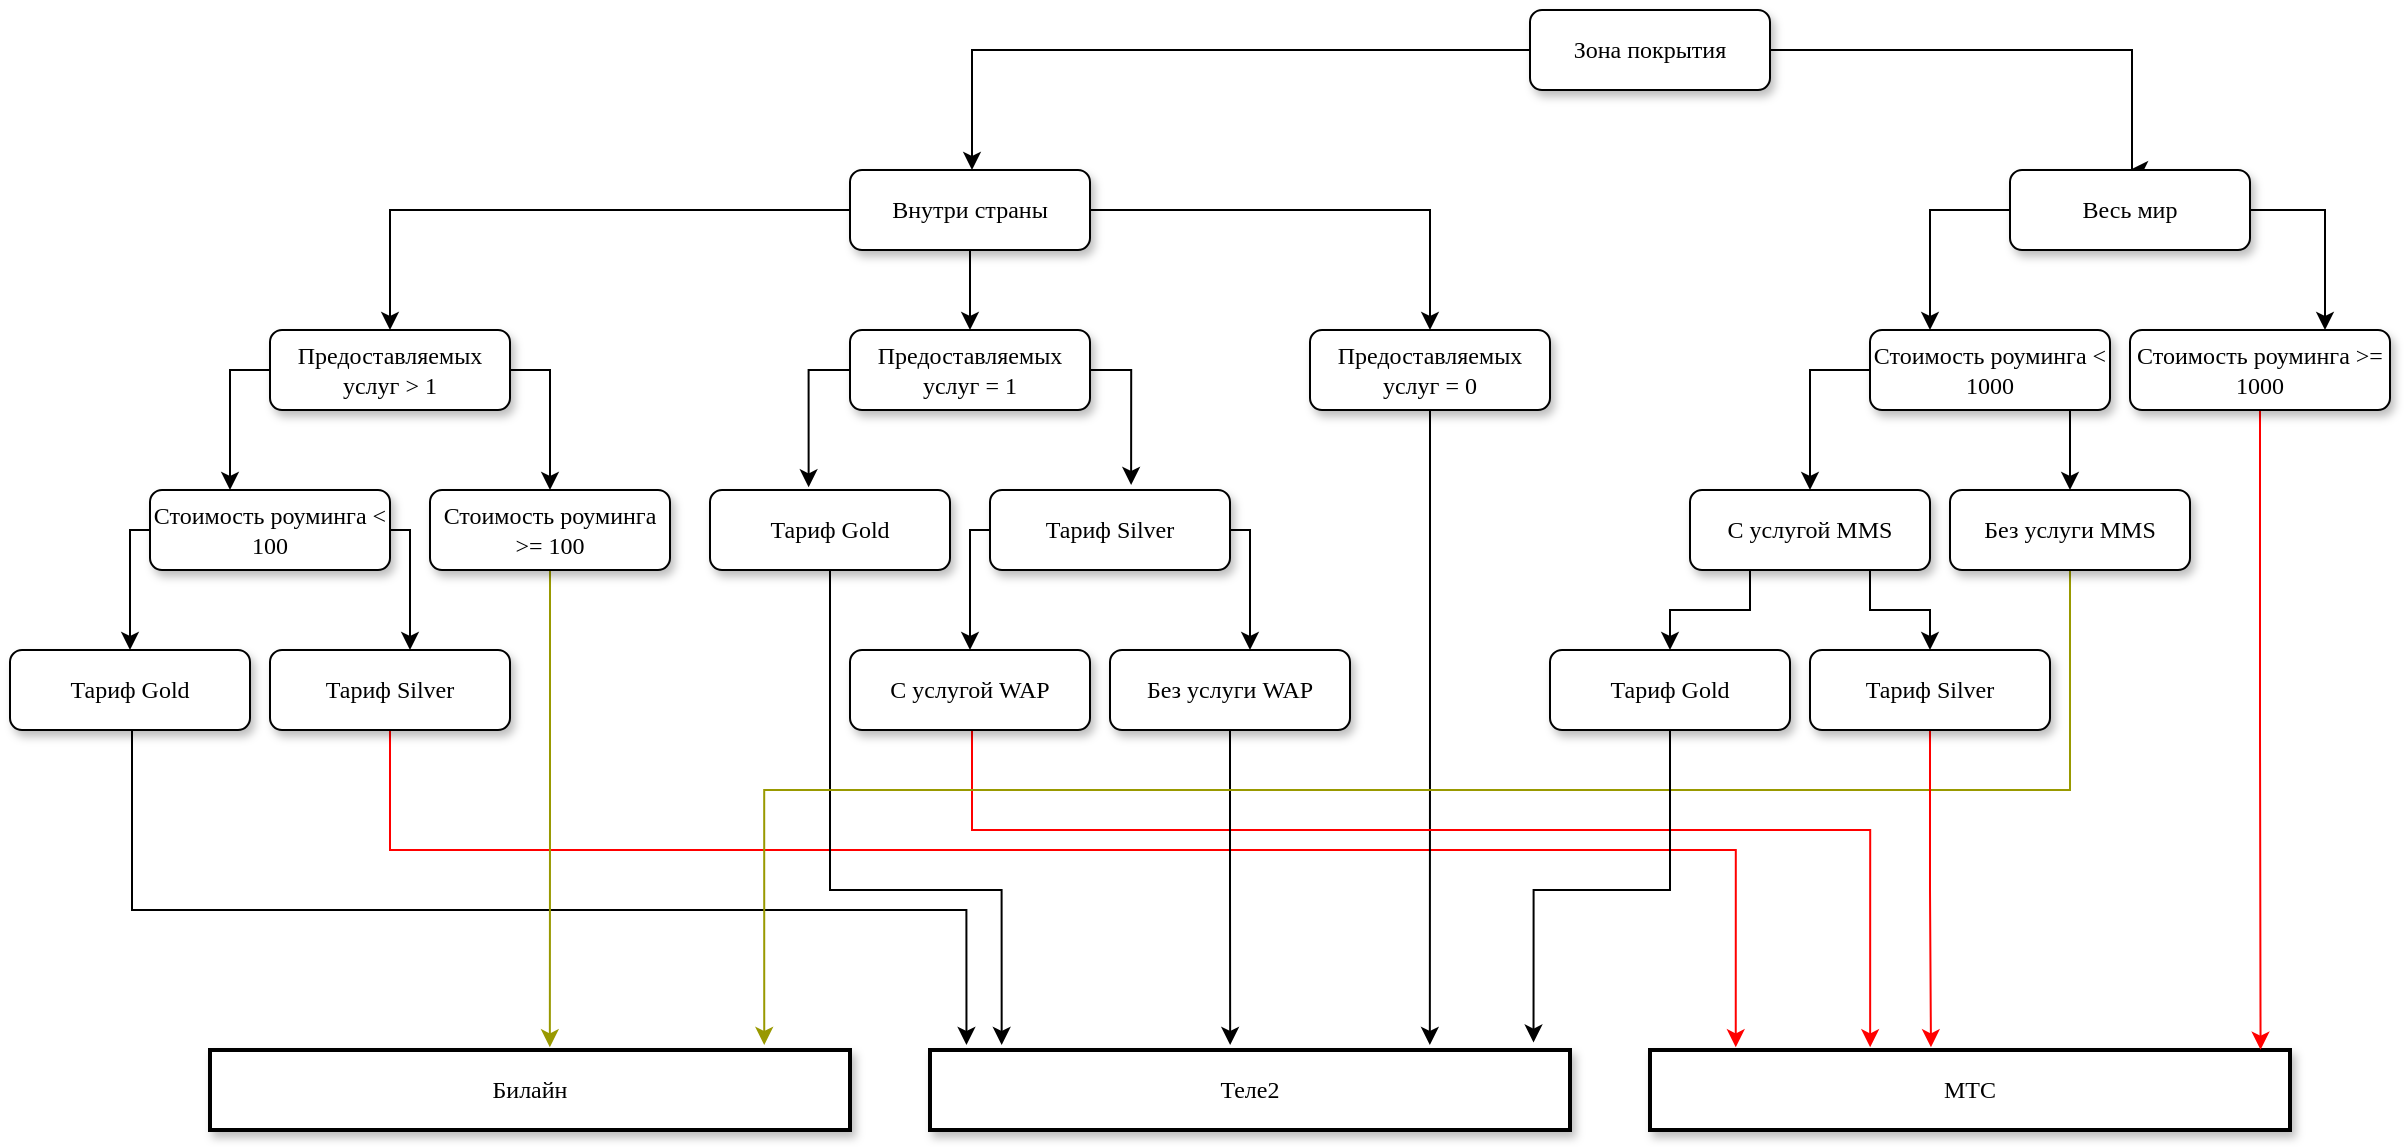 <mxfile version="12.4.2" type="device" pages="1"><diagram name="Page-1" id="10a91c8b-09ff-31b1-d368-03940ed4cc9e"><mxGraphModel dx="1673" dy="839" grid="1" gridSize="10" guides="1" tooltips="1" connect="1" arrows="1" fold="1" page="1" pageScale="1" pageWidth="2336" pageHeight="1654" background="#ffffff" math="0" shadow="0"><root><mxCell id="0"/><mxCell id="1" parent="0"/><mxCell id="KYc0nquUfCJFctX2pLSn-36" value="" style="edgeStyle=orthogonalEdgeStyle;rounded=0;orthogonalLoop=1;jettySize=auto;html=1;" parent="1" source="62893188c0fa7362-1" target="KYc0nquUfCJFctX2pLSn-35" edge="1"><mxGeometry relative="1" as="geometry"><Array as="points"><mxPoint x="751" y="20"/></Array></mxGeometry></mxCell><mxCell id="KYc0nquUfCJFctX2pLSn-56" style="edgeStyle=orthogonalEdgeStyle;rounded=0;orthogonalLoop=1;jettySize=auto;html=1;entryX=0.5;entryY=0;entryDx=0;entryDy=0;" parent="1" source="62893188c0fa7362-1" target="KYc0nquUfCJFctX2pLSn-55" edge="1"><mxGeometry relative="1" as="geometry"><Array as="points"><mxPoint x="1331" y="20"/></Array></mxGeometry></mxCell><mxCell id="62893188c0fa7362-1" value="Зона покрытия" style="whiteSpace=wrap;html=1;rounded=1;shadow=1;labelBackgroundColor=none;strokeWidth=1;fontFamily=Verdana;fontSize=12;align=center;" parent="1" vertex="1"><mxGeometry x="1030" width="120" height="40" as="geometry"/></mxCell><mxCell id="KYc0nquUfCJFctX2pLSn-50" style="edgeStyle=orthogonalEdgeStyle;rounded=0;orthogonalLoop=1;jettySize=auto;html=1;exitX=1;exitY=0.5;exitDx=0;exitDy=0;entryX=0.5;entryY=0;entryDx=0;entryDy=0;" parent="1" source="KYc0nquUfCJFctX2pLSn-35" target="KYc0nquUfCJFctX2pLSn-47" edge="1"><mxGeometry relative="1" as="geometry"/></mxCell><mxCell id="xOKZHhjO7TiaSHAjoW2W-2" value="" style="edgeStyle=orthogonalEdgeStyle;rounded=0;orthogonalLoop=1;jettySize=auto;html=1;" edge="1" parent="1" source="KYc0nquUfCJFctX2pLSn-35" target="xOKZHhjO7TiaSHAjoW2W-1"><mxGeometry relative="1" as="geometry"/></mxCell><mxCell id="xOKZHhjO7TiaSHAjoW2W-14" value="" style="edgeStyle=orthogonalEdgeStyle;rounded=0;orthogonalLoop=1;jettySize=auto;html=1;" edge="1" parent="1" source="KYc0nquUfCJFctX2pLSn-35" target="xOKZHhjO7TiaSHAjoW2W-13"><mxGeometry relative="1" as="geometry"/></mxCell><mxCell id="KYc0nquUfCJFctX2pLSn-35" value="Внутри страны" style="whiteSpace=wrap;html=1;rounded=1;shadow=1;labelBackgroundColor=none;strokeWidth=1;fontFamily=Verdana;fontSize=12;align=center;" parent="1" vertex="1"><mxGeometry x="690" y="80" width="120" height="40" as="geometry"/></mxCell><mxCell id="xOKZHhjO7TiaSHAjoW2W-83" style="edgeStyle=orthogonalEdgeStyle;rounded=0;orthogonalLoop=1;jettySize=auto;html=1;entryX=0.411;entryY=-0.034;entryDx=0;entryDy=0;entryPerimeter=0;strokeColor=#000000;" edge="1" parent="1" source="xOKZHhjO7TiaSHAjoW2W-13" target="xOKZHhjO7TiaSHAjoW2W-26"><mxGeometry relative="1" as="geometry"><Array as="points"><mxPoint x="669" y="180"/></Array></mxGeometry></mxCell><mxCell id="xOKZHhjO7TiaSHAjoW2W-84" style="edgeStyle=orthogonalEdgeStyle;rounded=0;orthogonalLoop=1;jettySize=auto;html=1;entryX=0.588;entryY=-0.063;entryDx=0;entryDy=0;entryPerimeter=0;strokeColor=#000000;" edge="1" parent="1" source="xOKZHhjO7TiaSHAjoW2W-13" target="xOKZHhjO7TiaSHAjoW2W-27"><mxGeometry relative="1" as="geometry"><Array as="points"><mxPoint x="831" y="180"/></Array></mxGeometry></mxCell><mxCell id="xOKZHhjO7TiaSHAjoW2W-13" value="Предоставляемых услуг = 1" style="whiteSpace=wrap;html=1;rounded=1;shadow=1;labelBackgroundColor=none;strokeWidth=1;fontFamily=Verdana;fontSize=12;align=center;" vertex="1" parent="1"><mxGeometry x="690" y="160" width="120" height="40" as="geometry"/></mxCell><mxCell id="xOKZHhjO7TiaSHAjoW2W-10" style="edgeStyle=orthogonalEdgeStyle;rounded=0;orthogonalLoop=1;jettySize=auto;html=1;" edge="1" parent="1" source="xOKZHhjO7TiaSHAjoW2W-1" target="KYc0nquUfCJFctX2pLSn-37"><mxGeometry relative="1" as="geometry"><Array as="points"><mxPoint x="380" y="180"/></Array></mxGeometry></mxCell><mxCell id="xOKZHhjO7TiaSHAjoW2W-24" style="edgeStyle=orthogonalEdgeStyle;rounded=0;orthogonalLoop=1;jettySize=auto;html=1;entryX=0.5;entryY=0;entryDx=0;entryDy=0;" edge="1" parent="1" source="xOKZHhjO7TiaSHAjoW2W-1" target="xOKZHhjO7TiaSHAjoW2W-16"><mxGeometry relative="1" as="geometry"><Array as="points"><mxPoint x="540" y="180"/></Array></mxGeometry></mxCell><mxCell id="xOKZHhjO7TiaSHAjoW2W-1" value="Предоставляемых услуг &amp;gt; 1" style="whiteSpace=wrap;html=1;rounded=1;shadow=1;labelBackgroundColor=none;strokeWidth=1;fontFamily=Verdana;fontSize=12;align=center;" vertex="1" parent="1"><mxGeometry x="400" y="160" width="120" height="40" as="geometry"/></mxCell><mxCell id="xOKZHhjO7TiaSHAjoW2W-18" value="" style="edgeStyle=orthogonalEdgeStyle;rounded=0;orthogonalLoop=1;jettySize=auto;html=1;" edge="1" parent="1" source="KYc0nquUfCJFctX2pLSn-37" target="xOKZHhjO7TiaSHAjoW2W-17"><mxGeometry relative="1" as="geometry"><Array as="points"><mxPoint x="330" y="260"/></Array></mxGeometry></mxCell><mxCell id="xOKZHhjO7TiaSHAjoW2W-22" value="" style="edgeStyle=orthogonalEdgeStyle;rounded=0;orthogonalLoop=1;jettySize=auto;html=1;" edge="1" parent="1" source="KYc0nquUfCJFctX2pLSn-37" target="xOKZHhjO7TiaSHAjoW2W-21"><mxGeometry relative="1" as="geometry"><Array as="points"><mxPoint x="470" y="260"/></Array></mxGeometry></mxCell><mxCell id="KYc0nquUfCJFctX2pLSn-37" value="Стоимость роуминга &amp;lt; 100" style="whiteSpace=wrap;html=1;rounded=1;shadow=1;labelBackgroundColor=none;strokeWidth=1;fontFamily=Verdana;fontSize=12;align=center;" parent="1" vertex="1"><mxGeometry x="340" y="240" width="120" height="40" as="geometry"/></mxCell><mxCell id="xOKZHhjO7TiaSHAjoW2W-70" style="edgeStyle=orthogonalEdgeStyle;rounded=0;orthogonalLoop=1;jettySize=auto;html=1;exitX=0.5;exitY=1;exitDx=0;exitDy=0;entryX=0.134;entryY=-0.034;entryDx=0;entryDy=0;entryPerimeter=0;strokeColor=#FF0000;" edge="1" parent="1" source="xOKZHhjO7TiaSHAjoW2W-21" target="KYc0nquUfCJFctX2pLSn-41"><mxGeometry relative="1" as="geometry"><Array as="points"><mxPoint x="460" y="420"/><mxPoint x="1133" y="420"/></Array></mxGeometry></mxCell><mxCell id="xOKZHhjO7TiaSHAjoW2W-21" value="Тариф Silver" style="whiteSpace=wrap;html=1;rounded=1;shadow=1;labelBackgroundColor=none;strokeWidth=1;fontFamily=Verdana;fontSize=12;align=center;" vertex="1" parent="1"><mxGeometry x="400" y="320" width="120" height="40" as="geometry"/></mxCell><mxCell id="xOKZHhjO7TiaSHAjoW2W-73" style="edgeStyle=orthogonalEdgeStyle;rounded=0;orthogonalLoop=1;jettySize=auto;html=1;exitX=0.5;exitY=1;exitDx=0;exitDy=0;entryX=0.057;entryY=-0.063;entryDx=0;entryDy=0;entryPerimeter=0;strokeColor=#000000;" edge="1" parent="1" source="xOKZHhjO7TiaSHAjoW2W-17" target="KYc0nquUfCJFctX2pLSn-48"><mxGeometry relative="1" as="geometry"><Array as="points"><mxPoint x="331" y="450"/><mxPoint x="748" y="450"/></Array></mxGeometry></mxCell><mxCell id="xOKZHhjO7TiaSHAjoW2W-17" value="Тариф Gold" style="whiteSpace=wrap;html=1;rounded=1;shadow=1;labelBackgroundColor=none;strokeWidth=1;fontFamily=Verdana;fontSize=12;align=center;" vertex="1" parent="1"><mxGeometry x="270" y="320" width="120" height="40" as="geometry"/></mxCell><mxCell id="KYc0nquUfCJFctX2pLSn-41" value="МТС" style="whiteSpace=wrap;html=1;rounded=0;shadow=1;labelBackgroundColor=none;strokeWidth=2;fontFamily=Verdana;fontSize=12;align=center;" parent="1" vertex="1"><mxGeometry x="1090" y="520" width="320" height="40" as="geometry"/></mxCell><mxCell id="xOKZHhjO7TiaSHAjoW2W-77" style="edgeStyle=orthogonalEdgeStyle;rounded=0;orthogonalLoop=1;jettySize=auto;html=1;entryX=0.781;entryY=-0.063;entryDx=0;entryDy=0;entryPerimeter=0;strokeColor=#000000;" edge="1" parent="1" source="KYc0nquUfCJFctX2pLSn-47" target="KYc0nquUfCJFctX2pLSn-48"><mxGeometry relative="1" as="geometry"/></mxCell><mxCell id="KYc0nquUfCJFctX2pLSn-47" value="Предоставляемых услуг = 0" style="whiteSpace=wrap;html=1;rounded=1;shadow=1;labelBackgroundColor=none;strokeWidth=1;fontFamily=Verdana;fontSize=12;align=center;" parent="1" vertex="1"><mxGeometry x="920" y="160" width="120" height="40" as="geometry"/></mxCell><mxCell id="KYc0nquUfCJFctX2pLSn-48" value="Теле2" style="whiteSpace=wrap;html=1;rounded=0;shadow=1;labelBackgroundColor=none;strokeWidth=2;fontFamily=Verdana;fontSize=12;align=center;" parent="1" vertex="1"><mxGeometry x="730" y="520" width="320" height="40" as="geometry"/></mxCell><mxCell id="xOKZHhjO7TiaSHAjoW2W-78" style="edgeStyle=orthogonalEdgeStyle;rounded=0;orthogonalLoop=1;jettySize=auto;html=1;exitX=0;exitY=0.5;exitDx=0;exitDy=0;entryX=0.25;entryY=0;entryDx=0;entryDy=0;strokeColor=#000000;" edge="1" parent="1" source="KYc0nquUfCJFctX2pLSn-55" target="xOKZHhjO7TiaSHAjoW2W-37"><mxGeometry relative="1" as="geometry"/></mxCell><mxCell id="xOKZHhjO7TiaSHAjoW2W-79" style="edgeStyle=orthogonalEdgeStyle;rounded=0;orthogonalLoop=1;jettySize=auto;html=1;entryX=0.75;entryY=0;entryDx=0;entryDy=0;strokeColor=#000000;" edge="1" parent="1" source="KYc0nquUfCJFctX2pLSn-55" target="xOKZHhjO7TiaSHAjoW2W-39"><mxGeometry relative="1" as="geometry"><Array as="points"><mxPoint x="1427" y="100"/></Array></mxGeometry></mxCell><mxCell id="KYc0nquUfCJFctX2pLSn-55" value="Весь мир" style="whiteSpace=wrap;html=1;rounded=1;shadow=1;labelBackgroundColor=none;strokeWidth=1;fontFamily=Verdana;fontSize=12;align=center;" parent="1" vertex="1"><mxGeometry x="1270" y="80" width="120" height="40" as="geometry"/></mxCell><mxCell id="xOKZHhjO7TiaSHAjoW2W-67" style="edgeStyle=orthogonalEdgeStyle;rounded=0;orthogonalLoop=1;jettySize=auto;html=1;exitX=0.5;exitY=1;exitDx=0;exitDy=0;entryX=0.954;entryY=-0.004;entryDx=0;entryDy=0;entryPerimeter=0;strokeColor=#FF0000;" edge="1" parent="1" source="xOKZHhjO7TiaSHAjoW2W-39" target="KYc0nquUfCJFctX2pLSn-41"><mxGeometry relative="1" as="geometry"/></mxCell><mxCell id="xOKZHhjO7TiaSHAjoW2W-39" value="Стоимость роуминга &amp;gt;= 1000" style="whiteSpace=wrap;html=1;rounded=1;shadow=1;labelBackgroundColor=none;strokeWidth=1;fontFamily=Verdana;fontSize=12;align=center;" vertex="1" parent="1"><mxGeometry x="1330" y="160" width="130" height="40" as="geometry"/></mxCell><mxCell id="xOKZHhjO7TiaSHAjoW2W-44" style="edgeStyle=orthogonalEdgeStyle;rounded=0;orthogonalLoop=1;jettySize=auto;html=1;exitX=0.25;exitY=1;exitDx=0;exitDy=0;entryX=0.5;entryY=0;entryDx=0;entryDy=0;" edge="1" parent="1" source="xOKZHhjO7TiaSHAjoW2W-37" target="xOKZHhjO7TiaSHAjoW2W-42"><mxGeometry relative="1" as="geometry"><Array as="points"><mxPoint x="1231" y="180"/><mxPoint x="1171" y="180"/></Array></mxGeometry></mxCell><mxCell id="xOKZHhjO7TiaSHAjoW2W-45" style="edgeStyle=orthogonalEdgeStyle;rounded=0;orthogonalLoop=1;jettySize=auto;html=1;exitX=0.75;exitY=1;exitDx=0;exitDy=0;entryX=0.5;entryY=0;entryDx=0;entryDy=0;" edge="1" parent="1" source="xOKZHhjO7TiaSHAjoW2W-37" target="xOKZHhjO7TiaSHAjoW2W-43"><mxGeometry relative="1" as="geometry"><Array as="points"><mxPoint x="1300" y="200"/></Array></mxGeometry></mxCell><mxCell id="xOKZHhjO7TiaSHAjoW2W-37" value="Стоимость роуминга &amp;lt; 1000" style="whiteSpace=wrap;html=1;rounded=1;shadow=1;labelBackgroundColor=none;strokeWidth=1;fontFamily=Verdana;fontSize=12;align=center;" vertex="1" parent="1"><mxGeometry x="1200" y="160" width="120" height="40" as="geometry"/></mxCell><mxCell id="KYc0nquUfCJFctX2pLSn-61" value="Билайн" style="whiteSpace=wrap;html=1;rounded=0;shadow=1;labelBackgroundColor=none;strokeWidth=2;fontFamily=Verdana;fontSize=12;align=center;" parent="1" vertex="1"><mxGeometry x="370" y="520" width="320" height="40" as="geometry"/></mxCell><mxCell id="xOKZHhjO7TiaSHAjoW2W-72" style="edgeStyle=orthogonalEdgeStyle;rounded=0;orthogonalLoop=1;jettySize=auto;html=1;entryX=0.531;entryY=-0.034;entryDx=0;entryDy=0;entryPerimeter=0;strokeColor=#999900;" edge="1" parent="1" source="xOKZHhjO7TiaSHAjoW2W-16" target="KYc0nquUfCJFctX2pLSn-61"><mxGeometry relative="1" as="geometry"/></mxCell><mxCell id="xOKZHhjO7TiaSHAjoW2W-16" value="Стоимость роуминга &amp;gt;= 100" style="whiteSpace=wrap;html=1;rounded=1;shadow=1;labelBackgroundColor=none;strokeWidth=1;fontFamily=Verdana;fontSize=12;align=center;" vertex="1" parent="1"><mxGeometry x="480" y="240" width="120" height="40" as="geometry"/></mxCell><mxCell id="xOKZHhjO7TiaSHAjoW2W-74" style="edgeStyle=orthogonalEdgeStyle;rounded=0;orthogonalLoop=1;jettySize=auto;html=1;entryX=0.112;entryY=-0.063;entryDx=0;entryDy=0;entryPerimeter=0;strokeColor=#000000;" edge="1" parent="1" source="xOKZHhjO7TiaSHAjoW2W-26" target="KYc0nquUfCJFctX2pLSn-48"><mxGeometry relative="1" as="geometry"><Array as="points"><mxPoint x="680" y="440"/><mxPoint x="766" y="440"/></Array></mxGeometry></mxCell><mxCell id="xOKZHhjO7TiaSHAjoW2W-26" value="Тариф Gold" style="whiteSpace=wrap;html=1;rounded=1;shadow=1;labelBackgroundColor=none;strokeWidth=1;fontFamily=Verdana;fontSize=12;align=center;" vertex="1" parent="1"><mxGeometry x="620" y="240" width="120" height="40" as="geometry"/></mxCell><mxCell id="xOKZHhjO7TiaSHAjoW2W-35" style="edgeStyle=orthogonalEdgeStyle;rounded=0;orthogonalLoop=1;jettySize=auto;html=1;exitX=0.25;exitY=1;exitDx=0;exitDy=0;entryX=0.5;entryY=0;entryDx=0;entryDy=0;" edge="1" parent="1" source="xOKZHhjO7TiaSHAjoW2W-27" target="xOKZHhjO7TiaSHAjoW2W-31"><mxGeometry relative="1" as="geometry"><Array as="points"><mxPoint x="790" y="260"/><mxPoint x="750" y="260"/></Array></mxGeometry></mxCell><mxCell id="xOKZHhjO7TiaSHAjoW2W-36" style="edgeStyle=orthogonalEdgeStyle;rounded=0;orthogonalLoop=1;jettySize=auto;html=1;exitX=0.75;exitY=1;exitDx=0;exitDy=0;" edge="1" parent="1" source="xOKZHhjO7TiaSHAjoW2W-27" target="xOKZHhjO7TiaSHAjoW2W-32"><mxGeometry relative="1" as="geometry"><Array as="points"><mxPoint x="850" y="260"/><mxPoint x="890" y="260"/></Array></mxGeometry></mxCell><mxCell id="xOKZHhjO7TiaSHAjoW2W-27" value="Тариф Silver" style="whiteSpace=wrap;html=1;rounded=1;shadow=1;labelBackgroundColor=none;strokeWidth=1;fontFamily=Verdana;fontSize=12;align=center;" vertex="1" parent="1"><mxGeometry x="760" y="240" width="120" height="40" as="geometry"/></mxCell><mxCell id="xOKZHhjO7TiaSHAjoW2W-69" style="edgeStyle=orthogonalEdgeStyle;rounded=0;orthogonalLoop=1;jettySize=auto;html=1;exitX=0.5;exitY=1;exitDx=0;exitDy=0;entryX=0.344;entryY=-0.034;entryDx=0;entryDy=0;entryPerimeter=0;strokeColor=#FF0000;" edge="1" parent="1" source="xOKZHhjO7TiaSHAjoW2W-31" target="KYc0nquUfCJFctX2pLSn-41"><mxGeometry relative="1" as="geometry"><Array as="points"><mxPoint x="751" y="410"/><mxPoint x="1200" y="410"/></Array></mxGeometry></mxCell><mxCell id="xOKZHhjO7TiaSHAjoW2W-31" value="С услугой WAP" style="whiteSpace=wrap;html=1;rounded=1;shadow=1;labelBackgroundColor=none;strokeWidth=1;fontFamily=Verdana;fontSize=12;align=center;" vertex="1" parent="1"><mxGeometry x="690" y="320" width="120" height="40" as="geometry"/></mxCell><mxCell id="xOKZHhjO7TiaSHAjoW2W-76" style="edgeStyle=orthogonalEdgeStyle;rounded=0;orthogonalLoop=1;jettySize=auto;html=1;strokeColor=#000000;entryX=0.469;entryY=-0.063;entryDx=0;entryDy=0;entryPerimeter=0;" edge="1" parent="1" source="xOKZHhjO7TiaSHAjoW2W-32" target="KYc0nquUfCJFctX2pLSn-48"><mxGeometry relative="1" as="geometry"><mxPoint x="880.0" y="500.0" as="targetPoint"/></mxGeometry></mxCell><mxCell id="xOKZHhjO7TiaSHAjoW2W-32" value="Без услуги WAP" style="whiteSpace=wrap;html=1;rounded=1;shadow=1;labelBackgroundColor=none;strokeWidth=1;fontFamily=Verdana;fontSize=12;align=center;" vertex="1" parent="1"><mxGeometry x="820" y="320" width="120" height="40" as="geometry"/></mxCell><mxCell id="xOKZHhjO7TiaSHAjoW2W-49" style="edgeStyle=orthogonalEdgeStyle;rounded=0;orthogonalLoop=1;jettySize=auto;html=1;exitX=0.25;exitY=1;exitDx=0;exitDy=0;entryX=0.5;entryY=0;entryDx=0;entryDy=0;" edge="1" parent="1" source="xOKZHhjO7TiaSHAjoW2W-42" target="xOKZHhjO7TiaSHAjoW2W-47"><mxGeometry relative="1" as="geometry"/></mxCell><mxCell id="xOKZHhjO7TiaSHAjoW2W-50" style="edgeStyle=orthogonalEdgeStyle;rounded=0;orthogonalLoop=1;jettySize=auto;html=1;exitX=0.75;exitY=1;exitDx=0;exitDy=0;entryX=0.5;entryY=0;entryDx=0;entryDy=0;" edge="1" parent="1" source="xOKZHhjO7TiaSHAjoW2W-42" target="xOKZHhjO7TiaSHAjoW2W-48"><mxGeometry relative="1" as="geometry"/></mxCell><mxCell id="xOKZHhjO7TiaSHAjoW2W-42" value="С услугой MMS" style="whiteSpace=wrap;html=1;rounded=1;shadow=1;labelBackgroundColor=none;strokeWidth=1;fontFamily=Verdana;fontSize=12;align=center;" vertex="1" parent="1"><mxGeometry x="1110" y="240" width="120" height="40" as="geometry"/></mxCell><mxCell id="xOKZHhjO7TiaSHAjoW2W-71" style="edgeStyle=orthogonalEdgeStyle;rounded=0;orthogonalLoop=1;jettySize=auto;html=1;exitX=0.5;exitY=1;exitDx=0;exitDy=0;entryX=0.866;entryY=-0.063;entryDx=0;entryDy=0;entryPerimeter=0;strokeColor=#999900;" edge="1" parent="1" source="xOKZHhjO7TiaSHAjoW2W-43" target="KYc0nquUfCJFctX2pLSn-61"><mxGeometry relative="1" as="geometry"><Array as="points"><mxPoint x="1300" y="390"/><mxPoint x="647" y="390"/></Array></mxGeometry></mxCell><mxCell id="xOKZHhjO7TiaSHAjoW2W-43" value="Без услуги MMS" style="whiteSpace=wrap;html=1;rounded=1;shadow=1;labelBackgroundColor=none;strokeWidth=1;fontFamily=Verdana;fontSize=12;align=center;" vertex="1" parent="1"><mxGeometry x="1240" y="240" width="120" height="40" as="geometry"/></mxCell><mxCell id="xOKZHhjO7TiaSHAjoW2W-75" style="edgeStyle=orthogonalEdgeStyle;rounded=0;orthogonalLoop=1;jettySize=auto;html=1;exitX=0.5;exitY=1;exitDx=0;exitDy=0;entryX=0.943;entryY=-0.093;entryDx=0;entryDy=0;entryPerimeter=0;strokeColor=#000000;" edge="1" parent="1" source="xOKZHhjO7TiaSHAjoW2W-47" target="KYc0nquUfCJFctX2pLSn-48"><mxGeometry relative="1" as="geometry"/></mxCell><mxCell id="xOKZHhjO7TiaSHAjoW2W-47" value="Тариф Gold" style="whiteSpace=wrap;html=1;rounded=1;shadow=1;labelBackgroundColor=none;strokeWidth=1;fontFamily=Verdana;fontSize=12;align=center;" vertex="1" parent="1"><mxGeometry x="1040" y="320" width="120" height="40" as="geometry"/></mxCell><mxCell id="xOKZHhjO7TiaSHAjoW2W-68" style="edgeStyle=orthogonalEdgeStyle;rounded=0;orthogonalLoop=1;jettySize=auto;html=1;entryX=0.439;entryY=-0.034;entryDx=0;entryDy=0;entryPerimeter=0;strokeColor=#FF0000;" edge="1" parent="1" source="xOKZHhjO7TiaSHAjoW2W-48" target="KYc0nquUfCJFctX2pLSn-41"><mxGeometry relative="1" as="geometry"/></mxCell><mxCell id="xOKZHhjO7TiaSHAjoW2W-48" value="Тариф Silver" style="whiteSpace=wrap;html=1;rounded=1;shadow=1;labelBackgroundColor=none;strokeWidth=1;fontFamily=Verdana;fontSize=12;align=center;" vertex="1" parent="1"><mxGeometry x="1170" y="320" width="120" height="40" as="geometry"/></mxCell></root></mxGraphModel></diagram></mxfile>